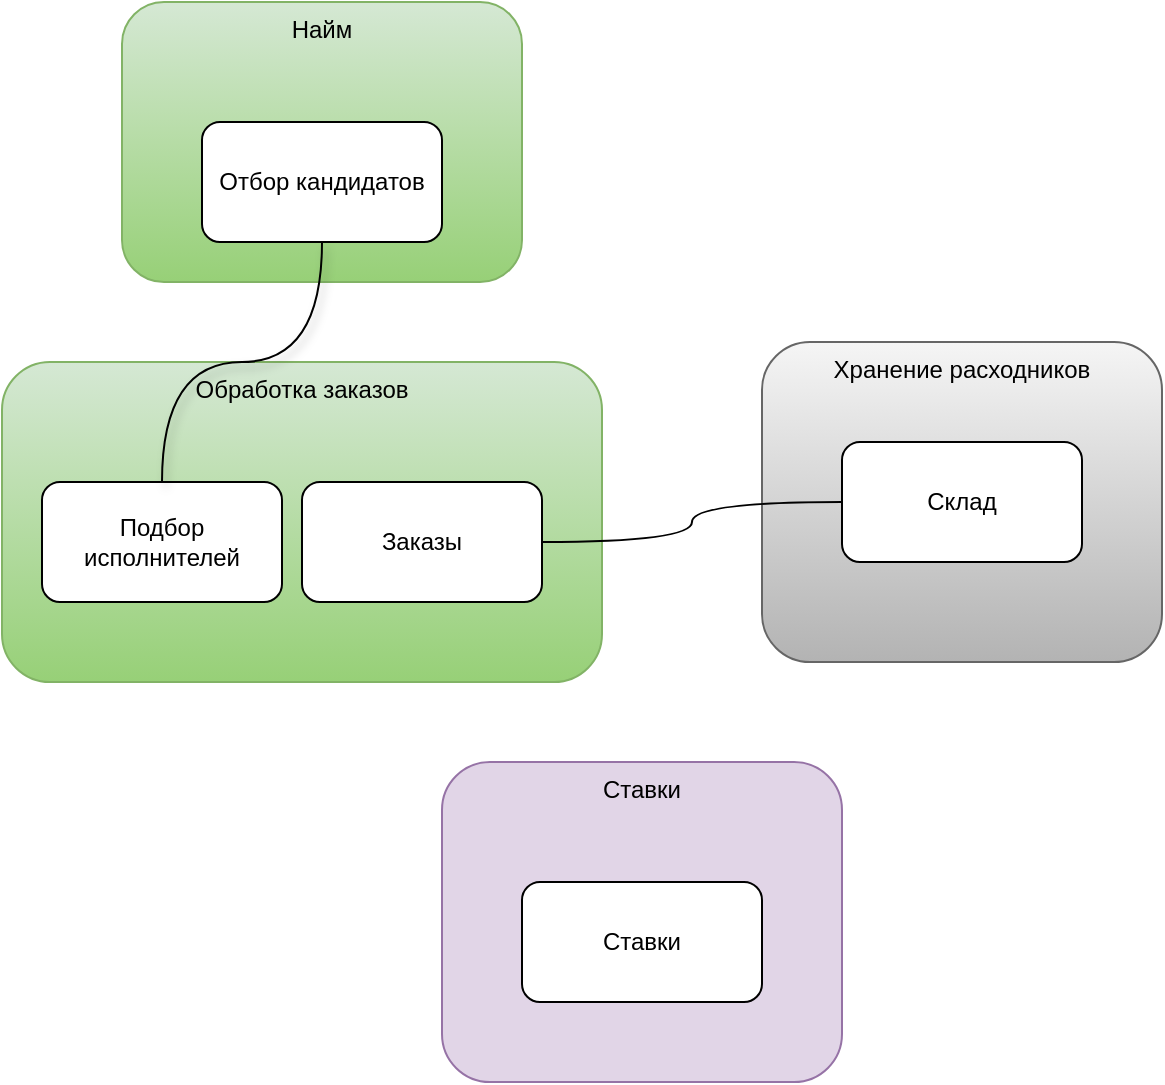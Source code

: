 <mxfile version="24.6.2" type="github">
  <diagram name="Page-1" id="LDOksrUaq20k6TJ6HL2x">
    <mxGraphModel dx="608" dy="493" grid="1" gridSize="10" guides="1" tooltips="1" connect="1" arrows="1" fold="1" page="1" pageScale="1" pageWidth="850" pageHeight="1100" math="0" shadow="0">
      <root>
        <mxCell id="0" />
        <mxCell id="1" parent="0" />
        <mxCell id="sUVa3AoWF7D5zAPUv-p0-1" value="Хранение расходников" style="rounded=1;whiteSpace=wrap;html=1;fillColor=#f5f5f5;strokeColor=#666666;gradientColor=#b3b3b3;verticalAlign=top;" parent="1" vertex="1">
          <mxGeometry x="440" y="310" width="200" height="160" as="geometry" />
        </mxCell>
        <mxCell id="sUVa3AoWF7D5zAPUv-p0-2" value="Склад" style="rounded=1;whiteSpace=wrap;html=1;" parent="1" vertex="1">
          <mxGeometry x="480" y="360" width="120" height="60" as="geometry" />
        </mxCell>
        <mxCell id="sUVa3AoWF7D5zAPUv-p0-3" value="Найм" style="rounded=1;whiteSpace=wrap;html=1;fillColor=#d5e8d4;strokeColor=#82b366;gradientColor=#97d077;verticalAlign=top;" parent="1" vertex="1">
          <mxGeometry x="120" y="140" width="200" height="140" as="geometry" />
        </mxCell>
        <mxCell id="sUVa3AoWF7D5zAPUv-p0-6" value="Обработка заказов" style="rounded=1;whiteSpace=wrap;html=1;fillColor=#d5e8d4;strokeColor=#82b366;verticalAlign=top;gradientColor=#97d077;" parent="1" vertex="1">
          <mxGeometry x="60" y="320" width="300" height="160" as="geometry" />
        </mxCell>
        <mxCell id="9T4Rt7w5FMUcd3hGJzWI-4" style="edgeStyle=orthogonalEdgeStyle;rounded=0;orthogonalLoop=1;jettySize=auto;html=1;exitX=1;exitY=0.5;exitDx=0;exitDy=0;entryX=0;entryY=0.5;entryDx=0;entryDy=0;endArrow=none;endFill=0;curved=1;" edge="1" parent="1" source="sUVa3AoWF7D5zAPUv-p0-7" target="sUVa3AoWF7D5zAPUv-p0-2">
          <mxGeometry relative="1" as="geometry" />
        </mxCell>
        <mxCell id="sUVa3AoWF7D5zAPUv-p0-7" value="Заказы" style="rounded=1;whiteSpace=wrap;html=1;" parent="1" vertex="1">
          <mxGeometry x="210" y="380" width="120" height="60" as="geometry" />
        </mxCell>
        <mxCell id="sUVa3AoWF7D5zAPUv-p0-8" value="Ставки" style="rounded=1;whiteSpace=wrap;html=1;fillColor=#e1d5e7;strokeColor=#9673a6;verticalAlign=top;" parent="1" vertex="1">
          <mxGeometry x="280" y="520" width="200" height="160" as="geometry" />
        </mxCell>
        <mxCell id="sUVa3AoWF7D5zAPUv-p0-9" value="Ставки" style="rounded=1;whiteSpace=wrap;html=1;" parent="1" vertex="1">
          <mxGeometry x="320" y="580" width="120" height="60" as="geometry" />
        </mxCell>
        <mxCell id="sUVa3AoWF7D5zAPUv-p0-4" value="Подбор исполнителей" style="rounded=1;whiteSpace=wrap;html=1;" parent="1" vertex="1">
          <mxGeometry x="80" y="380" width="120" height="60" as="geometry" />
        </mxCell>
        <mxCell id="9T4Rt7w5FMUcd3hGJzWI-3" style="edgeStyle=orthogonalEdgeStyle;rounded=0;orthogonalLoop=1;jettySize=auto;html=1;entryX=0.5;entryY=0;entryDx=0;entryDy=0;shadow=1;flowAnimation=0;curved=1;endArrow=none;endFill=0;" edge="1" parent="1" source="9GOtzLrpTvZ1elp99d6H-1" target="sUVa3AoWF7D5zAPUv-p0-4">
          <mxGeometry relative="1" as="geometry" />
        </mxCell>
        <mxCell id="9GOtzLrpTvZ1elp99d6H-1" value="Отбор кандидатов" style="rounded=1;whiteSpace=wrap;html=1;" parent="1" vertex="1">
          <mxGeometry x="160" y="200" width="120" height="60" as="geometry" />
        </mxCell>
      </root>
    </mxGraphModel>
  </diagram>
</mxfile>
